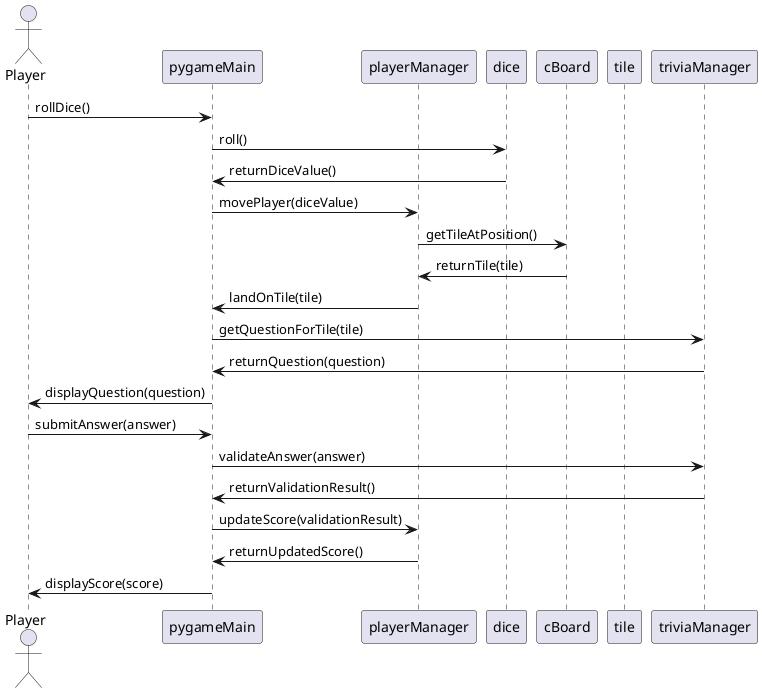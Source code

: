 ' Use Case 3: Gameplay

@startuml
actor Player
participant pygameMain
participant playerManager
participant dice
participant cBoard
participant tile
participant triviaManager

Player -> pygameMain: rollDice()
pygameMain -> dice: roll()
dice -> pygameMain: returnDiceValue()
pygameMain -> playerManager: movePlayer(diceValue)
playerManager -> cBoard: getTileAtPosition()
cBoard -> playerManager: returnTile(tile)
playerManager -> pygameMain: landOnTile(tile)
pygameMain -> triviaManager: getQuestionForTile(tile)
triviaManager -> pygameMain: returnQuestion(question)
pygameMain -> Player: displayQuestion(question)
Player -> pygameMain: submitAnswer(answer)
pygameMain -> triviaManager: validateAnswer(answer)
triviaManager -> pygameMain: returnValidationResult()
pygameMain -> playerManager: updateScore(validationResult)
playerManager -> pygameMain: returnUpdatedScore()
pygameMain -> Player: displayScore(score)
@enduml
